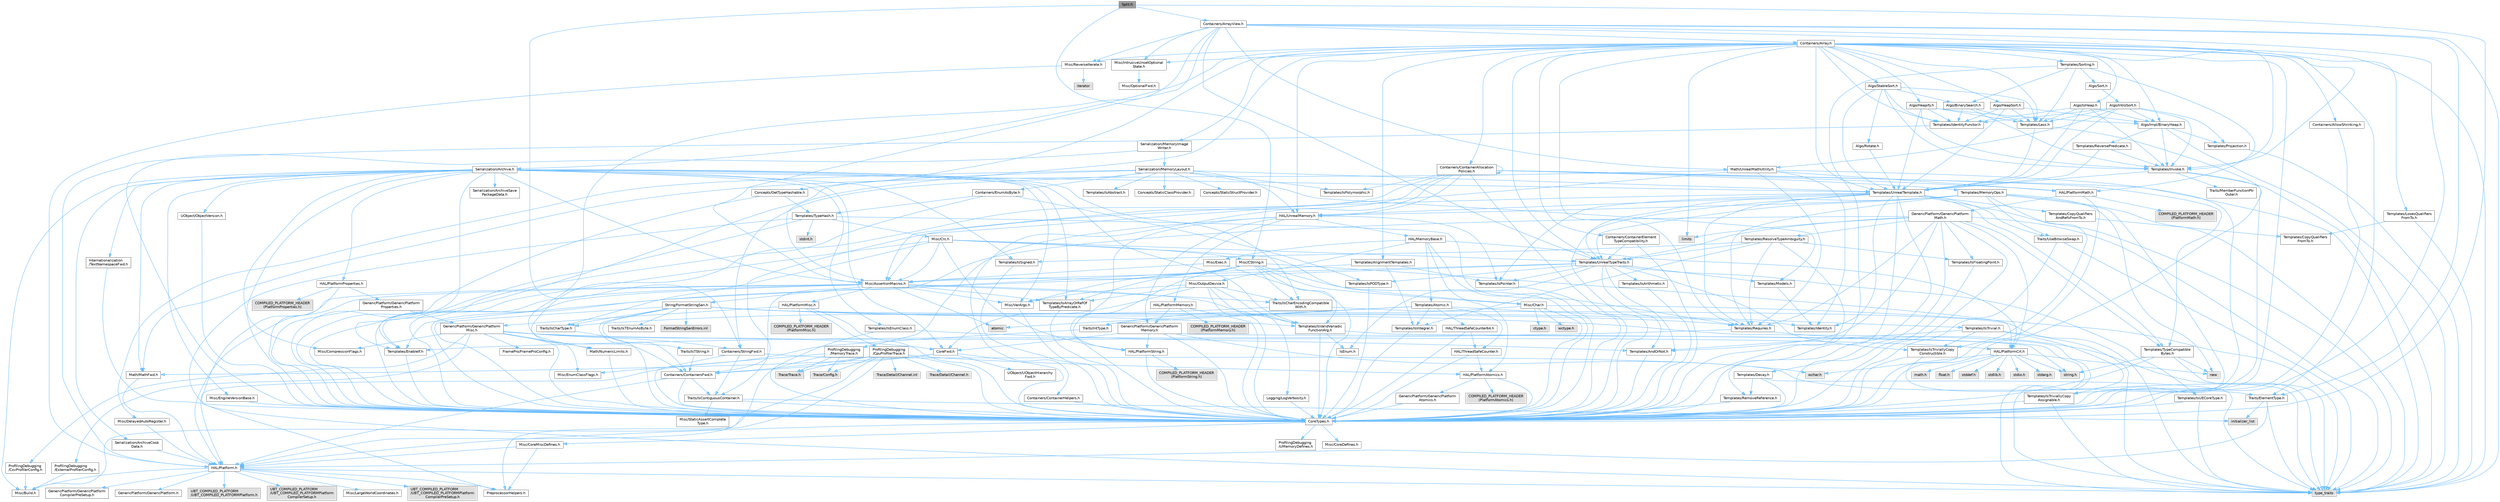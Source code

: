 digraph "Split.h"
{
 // INTERACTIVE_SVG=YES
 // LATEX_PDF_SIZE
  bgcolor="transparent";
  edge [fontname=Helvetica,fontsize=10,labelfontname=Helvetica,labelfontsize=10];
  node [fontname=Helvetica,fontsize=10,shape=box,height=0.2,width=0.4];
  Node1 [id="Node000001",label="Split.h",height=0.2,width=0.4,color="gray40", fillcolor="grey60", style="filled", fontcolor="black",tooltip=" "];
  Node1 -> Node2 [id="edge1_Node000001_Node000002",color="steelblue1",style="solid",tooltip=" "];
  Node2 [id="Node000002",label="Containers/ArrayView.h",height=0.2,width=0.4,color="grey40", fillcolor="white", style="filled",URL="$d7/df4/ArrayView_8h.html",tooltip=" "];
  Node2 -> Node3 [id="edge2_Node000002_Node000003",color="steelblue1",style="solid",tooltip=" "];
  Node3 [id="Node000003",label="CoreTypes.h",height=0.2,width=0.4,color="grey40", fillcolor="white", style="filled",URL="$dc/dec/CoreTypes_8h.html",tooltip=" "];
  Node3 -> Node4 [id="edge3_Node000003_Node000004",color="steelblue1",style="solid",tooltip=" "];
  Node4 [id="Node000004",label="HAL/Platform.h",height=0.2,width=0.4,color="grey40", fillcolor="white", style="filled",URL="$d9/dd0/Platform_8h.html",tooltip=" "];
  Node4 -> Node5 [id="edge4_Node000004_Node000005",color="steelblue1",style="solid",tooltip=" "];
  Node5 [id="Node000005",label="Misc/Build.h",height=0.2,width=0.4,color="grey40", fillcolor="white", style="filled",URL="$d3/dbb/Build_8h.html",tooltip=" "];
  Node4 -> Node6 [id="edge5_Node000004_Node000006",color="steelblue1",style="solid",tooltip=" "];
  Node6 [id="Node000006",label="Misc/LargeWorldCoordinates.h",height=0.2,width=0.4,color="grey40", fillcolor="white", style="filled",URL="$d2/dcb/LargeWorldCoordinates_8h.html",tooltip=" "];
  Node4 -> Node7 [id="edge6_Node000004_Node000007",color="steelblue1",style="solid",tooltip=" "];
  Node7 [id="Node000007",label="type_traits",height=0.2,width=0.4,color="grey60", fillcolor="#E0E0E0", style="filled",tooltip=" "];
  Node4 -> Node8 [id="edge7_Node000004_Node000008",color="steelblue1",style="solid",tooltip=" "];
  Node8 [id="Node000008",label="PreprocessorHelpers.h",height=0.2,width=0.4,color="grey40", fillcolor="white", style="filled",URL="$db/ddb/PreprocessorHelpers_8h.html",tooltip=" "];
  Node4 -> Node9 [id="edge8_Node000004_Node000009",color="steelblue1",style="solid",tooltip=" "];
  Node9 [id="Node000009",label="UBT_COMPILED_PLATFORM\l/UBT_COMPILED_PLATFORMPlatform\lCompilerPreSetup.h",height=0.2,width=0.4,color="grey60", fillcolor="#E0E0E0", style="filled",tooltip=" "];
  Node4 -> Node10 [id="edge9_Node000004_Node000010",color="steelblue1",style="solid",tooltip=" "];
  Node10 [id="Node000010",label="GenericPlatform/GenericPlatform\lCompilerPreSetup.h",height=0.2,width=0.4,color="grey40", fillcolor="white", style="filled",URL="$d9/dc8/GenericPlatformCompilerPreSetup_8h.html",tooltip=" "];
  Node4 -> Node11 [id="edge10_Node000004_Node000011",color="steelblue1",style="solid",tooltip=" "];
  Node11 [id="Node000011",label="GenericPlatform/GenericPlatform.h",height=0.2,width=0.4,color="grey40", fillcolor="white", style="filled",URL="$d6/d84/GenericPlatform_8h.html",tooltip=" "];
  Node4 -> Node12 [id="edge11_Node000004_Node000012",color="steelblue1",style="solid",tooltip=" "];
  Node12 [id="Node000012",label="UBT_COMPILED_PLATFORM\l/UBT_COMPILED_PLATFORMPlatform.h",height=0.2,width=0.4,color="grey60", fillcolor="#E0E0E0", style="filled",tooltip=" "];
  Node4 -> Node13 [id="edge12_Node000004_Node000013",color="steelblue1",style="solid",tooltip=" "];
  Node13 [id="Node000013",label="UBT_COMPILED_PLATFORM\l/UBT_COMPILED_PLATFORMPlatform\lCompilerSetup.h",height=0.2,width=0.4,color="grey60", fillcolor="#E0E0E0", style="filled",tooltip=" "];
  Node3 -> Node14 [id="edge13_Node000003_Node000014",color="steelblue1",style="solid",tooltip=" "];
  Node14 [id="Node000014",label="ProfilingDebugging\l/UMemoryDefines.h",height=0.2,width=0.4,color="grey40", fillcolor="white", style="filled",URL="$d2/da2/UMemoryDefines_8h.html",tooltip=" "];
  Node3 -> Node15 [id="edge14_Node000003_Node000015",color="steelblue1",style="solid",tooltip=" "];
  Node15 [id="Node000015",label="Misc/CoreMiscDefines.h",height=0.2,width=0.4,color="grey40", fillcolor="white", style="filled",URL="$da/d38/CoreMiscDefines_8h.html",tooltip=" "];
  Node15 -> Node4 [id="edge15_Node000015_Node000004",color="steelblue1",style="solid",tooltip=" "];
  Node15 -> Node8 [id="edge16_Node000015_Node000008",color="steelblue1",style="solid",tooltip=" "];
  Node3 -> Node16 [id="edge17_Node000003_Node000016",color="steelblue1",style="solid",tooltip=" "];
  Node16 [id="Node000016",label="Misc/CoreDefines.h",height=0.2,width=0.4,color="grey40", fillcolor="white", style="filled",URL="$d3/dd2/CoreDefines_8h.html",tooltip=" "];
  Node2 -> Node17 [id="edge18_Node000002_Node000017",color="steelblue1",style="solid",tooltip=" "];
  Node17 [id="Node000017",label="Containers/ContainersFwd.h",height=0.2,width=0.4,color="grey40", fillcolor="white", style="filled",URL="$d4/d0a/ContainersFwd_8h.html",tooltip=" "];
  Node17 -> Node4 [id="edge19_Node000017_Node000004",color="steelblue1",style="solid",tooltip=" "];
  Node17 -> Node3 [id="edge20_Node000017_Node000003",color="steelblue1",style="solid",tooltip=" "];
  Node17 -> Node18 [id="edge21_Node000017_Node000018",color="steelblue1",style="solid",tooltip=" "];
  Node18 [id="Node000018",label="Traits/IsContiguousContainer.h",height=0.2,width=0.4,color="grey40", fillcolor="white", style="filled",URL="$d5/d3c/IsContiguousContainer_8h.html",tooltip=" "];
  Node18 -> Node3 [id="edge22_Node000018_Node000003",color="steelblue1",style="solid",tooltip=" "];
  Node18 -> Node19 [id="edge23_Node000018_Node000019",color="steelblue1",style="solid",tooltip=" "];
  Node19 [id="Node000019",label="Misc/StaticAssertComplete\lType.h",height=0.2,width=0.4,color="grey40", fillcolor="white", style="filled",URL="$d5/d4e/StaticAssertCompleteType_8h.html",tooltip=" "];
  Node18 -> Node20 [id="edge24_Node000018_Node000020",color="steelblue1",style="solid",tooltip=" "];
  Node20 [id="Node000020",label="initializer_list",height=0.2,width=0.4,color="grey60", fillcolor="#E0E0E0", style="filled",tooltip=" "];
  Node2 -> Node21 [id="edge25_Node000002_Node000021",color="steelblue1",style="solid",tooltip=" "];
  Node21 [id="Node000021",label="Misc/AssertionMacros.h",height=0.2,width=0.4,color="grey40", fillcolor="white", style="filled",URL="$d0/dfa/AssertionMacros_8h.html",tooltip=" "];
  Node21 -> Node3 [id="edge26_Node000021_Node000003",color="steelblue1",style="solid",tooltip=" "];
  Node21 -> Node4 [id="edge27_Node000021_Node000004",color="steelblue1",style="solid",tooltip=" "];
  Node21 -> Node22 [id="edge28_Node000021_Node000022",color="steelblue1",style="solid",tooltip=" "];
  Node22 [id="Node000022",label="HAL/PlatformMisc.h",height=0.2,width=0.4,color="grey40", fillcolor="white", style="filled",URL="$d0/df5/PlatformMisc_8h.html",tooltip=" "];
  Node22 -> Node3 [id="edge29_Node000022_Node000003",color="steelblue1",style="solid",tooltip=" "];
  Node22 -> Node23 [id="edge30_Node000022_Node000023",color="steelblue1",style="solid",tooltip=" "];
  Node23 [id="Node000023",label="GenericPlatform/GenericPlatform\lMisc.h",height=0.2,width=0.4,color="grey40", fillcolor="white", style="filled",URL="$db/d9a/GenericPlatformMisc_8h.html",tooltip=" "];
  Node23 -> Node24 [id="edge31_Node000023_Node000024",color="steelblue1",style="solid",tooltip=" "];
  Node24 [id="Node000024",label="Containers/StringFwd.h",height=0.2,width=0.4,color="grey40", fillcolor="white", style="filled",URL="$df/d37/StringFwd_8h.html",tooltip=" "];
  Node24 -> Node3 [id="edge32_Node000024_Node000003",color="steelblue1",style="solid",tooltip=" "];
  Node24 -> Node25 [id="edge33_Node000024_Node000025",color="steelblue1",style="solid",tooltip=" "];
  Node25 [id="Node000025",label="Traits/ElementType.h",height=0.2,width=0.4,color="grey40", fillcolor="white", style="filled",URL="$d5/d4f/ElementType_8h.html",tooltip=" "];
  Node25 -> Node4 [id="edge34_Node000025_Node000004",color="steelblue1",style="solid",tooltip=" "];
  Node25 -> Node20 [id="edge35_Node000025_Node000020",color="steelblue1",style="solid",tooltip=" "];
  Node25 -> Node7 [id="edge36_Node000025_Node000007",color="steelblue1",style="solid",tooltip=" "];
  Node24 -> Node18 [id="edge37_Node000024_Node000018",color="steelblue1",style="solid",tooltip=" "];
  Node23 -> Node26 [id="edge38_Node000023_Node000026",color="steelblue1",style="solid",tooltip=" "];
  Node26 [id="Node000026",label="CoreFwd.h",height=0.2,width=0.4,color="grey40", fillcolor="white", style="filled",URL="$d1/d1e/CoreFwd_8h.html",tooltip=" "];
  Node26 -> Node3 [id="edge39_Node000026_Node000003",color="steelblue1",style="solid",tooltip=" "];
  Node26 -> Node17 [id="edge40_Node000026_Node000017",color="steelblue1",style="solid",tooltip=" "];
  Node26 -> Node27 [id="edge41_Node000026_Node000027",color="steelblue1",style="solid",tooltip=" "];
  Node27 [id="Node000027",label="Math/MathFwd.h",height=0.2,width=0.4,color="grey40", fillcolor="white", style="filled",URL="$d2/d10/MathFwd_8h.html",tooltip=" "];
  Node27 -> Node4 [id="edge42_Node000027_Node000004",color="steelblue1",style="solid",tooltip=" "];
  Node26 -> Node28 [id="edge43_Node000026_Node000028",color="steelblue1",style="solid",tooltip=" "];
  Node28 [id="Node000028",label="UObject/UObjectHierarchy\lFwd.h",height=0.2,width=0.4,color="grey40", fillcolor="white", style="filled",URL="$d3/d13/UObjectHierarchyFwd_8h.html",tooltip=" "];
  Node23 -> Node3 [id="edge44_Node000023_Node000003",color="steelblue1",style="solid",tooltip=" "];
  Node23 -> Node29 [id="edge45_Node000023_Node000029",color="steelblue1",style="solid",tooltip=" "];
  Node29 [id="Node000029",label="FramePro/FrameProConfig.h",height=0.2,width=0.4,color="grey40", fillcolor="white", style="filled",URL="$d7/d90/FrameProConfig_8h.html",tooltip=" "];
  Node23 -> Node30 [id="edge46_Node000023_Node000030",color="steelblue1",style="solid",tooltip=" "];
  Node30 [id="Node000030",label="HAL/PlatformCrt.h",height=0.2,width=0.4,color="grey40", fillcolor="white", style="filled",URL="$d8/d75/PlatformCrt_8h.html",tooltip=" "];
  Node30 -> Node31 [id="edge47_Node000030_Node000031",color="steelblue1",style="solid",tooltip=" "];
  Node31 [id="Node000031",label="new",height=0.2,width=0.4,color="grey60", fillcolor="#E0E0E0", style="filled",tooltip=" "];
  Node30 -> Node32 [id="edge48_Node000030_Node000032",color="steelblue1",style="solid",tooltip=" "];
  Node32 [id="Node000032",label="wchar.h",height=0.2,width=0.4,color="grey60", fillcolor="#E0E0E0", style="filled",tooltip=" "];
  Node30 -> Node33 [id="edge49_Node000030_Node000033",color="steelblue1",style="solid",tooltip=" "];
  Node33 [id="Node000033",label="stddef.h",height=0.2,width=0.4,color="grey60", fillcolor="#E0E0E0", style="filled",tooltip=" "];
  Node30 -> Node34 [id="edge50_Node000030_Node000034",color="steelblue1",style="solid",tooltip=" "];
  Node34 [id="Node000034",label="stdlib.h",height=0.2,width=0.4,color="grey60", fillcolor="#E0E0E0", style="filled",tooltip=" "];
  Node30 -> Node35 [id="edge51_Node000030_Node000035",color="steelblue1",style="solid",tooltip=" "];
  Node35 [id="Node000035",label="stdio.h",height=0.2,width=0.4,color="grey60", fillcolor="#E0E0E0", style="filled",tooltip=" "];
  Node30 -> Node36 [id="edge52_Node000030_Node000036",color="steelblue1",style="solid",tooltip=" "];
  Node36 [id="Node000036",label="stdarg.h",height=0.2,width=0.4,color="grey60", fillcolor="#E0E0E0", style="filled",tooltip=" "];
  Node30 -> Node37 [id="edge53_Node000030_Node000037",color="steelblue1",style="solid",tooltip=" "];
  Node37 [id="Node000037",label="math.h",height=0.2,width=0.4,color="grey60", fillcolor="#E0E0E0", style="filled",tooltip=" "];
  Node30 -> Node38 [id="edge54_Node000030_Node000038",color="steelblue1",style="solid",tooltip=" "];
  Node38 [id="Node000038",label="float.h",height=0.2,width=0.4,color="grey60", fillcolor="#E0E0E0", style="filled",tooltip=" "];
  Node30 -> Node39 [id="edge55_Node000030_Node000039",color="steelblue1",style="solid",tooltip=" "];
  Node39 [id="Node000039",label="string.h",height=0.2,width=0.4,color="grey60", fillcolor="#E0E0E0", style="filled",tooltip=" "];
  Node23 -> Node40 [id="edge56_Node000023_Node000040",color="steelblue1",style="solid",tooltip=" "];
  Node40 [id="Node000040",label="Math/NumericLimits.h",height=0.2,width=0.4,color="grey40", fillcolor="white", style="filled",URL="$df/d1b/NumericLimits_8h.html",tooltip=" "];
  Node40 -> Node3 [id="edge57_Node000040_Node000003",color="steelblue1",style="solid",tooltip=" "];
  Node23 -> Node41 [id="edge58_Node000023_Node000041",color="steelblue1",style="solid",tooltip=" "];
  Node41 [id="Node000041",label="Misc/CompressionFlags.h",height=0.2,width=0.4,color="grey40", fillcolor="white", style="filled",URL="$d9/d76/CompressionFlags_8h.html",tooltip=" "];
  Node23 -> Node42 [id="edge59_Node000023_Node000042",color="steelblue1",style="solid",tooltip=" "];
  Node42 [id="Node000042",label="Misc/EnumClassFlags.h",height=0.2,width=0.4,color="grey40", fillcolor="white", style="filled",URL="$d8/de7/EnumClassFlags_8h.html",tooltip=" "];
  Node23 -> Node43 [id="edge60_Node000023_Node000043",color="steelblue1",style="solid",tooltip=" "];
  Node43 [id="Node000043",label="ProfilingDebugging\l/CsvProfilerConfig.h",height=0.2,width=0.4,color="grey40", fillcolor="white", style="filled",URL="$d3/d88/CsvProfilerConfig_8h.html",tooltip=" "];
  Node43 -> Node5 [id="edge61_Node000043_Node000005",color="steelblue1",style="solid",tooltip=" "];
  Node23 -> Node44 [id="edge62_Node000023_Node000044",color="steelblue1",style="solid",tooltip=" "];
  Node44 [id="Node000044",label="ProfilingDebugging\l/ExternalProfilerConfig.h",height=0.2,width=0.4,color="grey40", fillcolor="white", style="filled",URL="$d3/dbb/ExternalProfilerConfig_8h.html",tooltip=" "];
  Node44 -> Node5 [id="edge63_Node000044_Node000005",color="steelblue1",style="solid",tooltip=" "];
  Node22 -> Node45 [id="edge64_Node000022_Node000045",color="steelblue1",style="solid",tooltip=" "];
  Node45 [id="Node000045",label="COMPILED_PLATFORM_HEADER\l(PlatformMisc.h)",height=0.2,width=0.4,color="grey60", fillcolor="#E0E0E0", style="filled",tooltip=" "];
  Node22 -> Node46 [id="edge65_Node000022_Node000046",color="steelblue1",style="solid",tooltip=" "];
  Node46 [id="Node000046",label="ProfilingDebugging\l/CpuProfilerTrace.h",height=0.2,width=0.4,color="grey40", fillcolor="white", style="filled",URL="$da/dcb/CpuProfilerTrace_8h.html",tooltip=" "];
  Node46 -> Node3 [id="edge66_Node000046_Node000003",color="steelblue1",style="solid",tooltip=" "];
  Node46 -> Node17 [id="edge67_Node000046_Node000017",color="steelblue1",style="solid",tooltip=" "];
  Node46 -> Node47 [id="edge68_Node000046_Node000047",color="steelblue1",style="solid",tooltip=" "];
  Node47 [id="Node000047",label="HAL/PlatformAtomics.h",height=0.2,width=0.4,color="grey40", fillcolor="white", style="filled",URL="$d3/d36/PlatformAtomics_8h.html",tooltip=" "];
  Node47 -> Node3 [id="edge69_Node000047_Node000003",color="steelblue1",style="solid",tooltip=" "];
  Node47 -> Node48 [id="edge70_Node000047_Node000048",color="steelblue1",style="solid",tooltip=" "];
  Node48 [id="Node000048",label="GenericPlatform/GenericPlatform\lAtomics.h",height=0.2,width=0.4,color="grey40", fillcolor="white", style="filled",URL="$da/d72/GenericPlatformAtomics_8h.html",tooltip=" "];
  Node48 -> Node3 [id="edge71_Node000048_Node000003",color="steelblue1",style="solid",tooltip=" "];
  Node47 -> Node49 [id="edge72_Node000047_Node000049",color="steelblue1",style="solid",tooltip=" "];
  Node49 [id="Node000049",label="COMPILED_PLATFORM_HEADER\l(PlatformAtomics.h)",height=0.2,width=0.4,color="grey60", fillcolor="#E0E0E0", style="filled",tooltip=" "];
  Node46 -> Node8 [id="edge73_Node000046_Node000008",color="steelblue1",style="solid",tooltip=" "];
  Node46 -> Node5 [id="edge74_Node000046_Node000005",color="steelblue1",style="solid",tooltip=" "];
  Node46 -> Node50 [id="edge75_Node000046_Node000050",color="steelblue1",style="solid",tooltip=" "];
  Node50 [id="Node000050",label="Trace/Config.h",height=0.2,width=0.4,color="grey60", fillcolor="#E0E0E0", style="filled",tooltip=" "];
  Node46 -> Node51 [id="edge76_Node000046_Node000051",color="steelblue1",style="solid",tooltip=" "];
  Node51 [id="Node000051",label="Trace/Detail/Channel.h",height=0.2,width=0.4,color="grey60", fillcolor="#E0E0E0", style="filled",tooltip=" "];
  Node46 -> Node52 [id="edge77_Node000046_Node000052",color="steelblue1",style="solid",tooltip=" "];
  Node52 [id="Node000052",label="Trace/Detail/Channel.inl",height=0.2,width=0.4,color="grey60", fillcolor="#E0E0E0", style="filled",tooltip=" "];
  Node46 -> Node53 [id="edge78_Node000046_Node000053",color="steelblue1",style="solid",tooltip=" "];
  Node53 [id="Node000053",label="Trace/Trace.h",height=0.2,width=0.4,color="grey60", fillcolor="#E0E0E0", style="filled",tooltip=" "];
  Node21 -> Node8 [id="edge79_Node000021_Node000008",color="steelblue1",style="solid",tooltip=" "];
  Node21 -> Node54 [id="edge80_Node000021_Node000054",color="steelblue1",style="solid",tooltip=" "];
  Node54 [id="Node000054",label="Templates/EnableIf.h",height=0.2,width=0.4,color="grey40", fillcolor="white", style="filled",URL="$d7/d60/EnableIf_8h.html",tooltip=" "];
  Node54 -> Node3 [id="edge81_Node000054_Node000003",color="steelblue1",style="solid",tooltip=" "];
  Node21 -> Node55 [id="edge82_Node000021_Node000055",color="steelblue1",style="solid",tooltip=" "];
  Node55 [id="Node000055",label="Templates/IsArrayOrRefOf\lTypeByPredicate.h",height=0.2,width=0.4,color="grey40", fillcolor="white", style="filled",URL="$d6/da1/IsArrayOrRefOfTypeByPredicate_8h.html",tooltip=" "];
  Node55 -> Node3 [id="edge83_Node000055_Node000003",color="steelblue1",style="solid",tooltip=" "];
  Node21 -> Node56 [id="edge84_Node000021_Node000056",color="steelblue1",style="solid",tooltip=" "];
  Node56 [id="Node000056",label="Templates/IsValidVariadic\lFunctionArg.h",height=0.2,width=0.4,color="grey40", fillcolor="white", style="filled",URL="$d0/dc8/IsValidVariadicFunctionArg_8h.html",tooltip=" "];
  Node56 -> Node3 [id="edge85_Node000056_Node000003",color="steelblue1",style="solid",tooltip=" "];
  Node56 -> Node57 [id="edge86_Node000056_Node000057",color="steelblue1",style="solid",tooltip=" "];
  Node57 [id="Node000057",label="IsEnum.h",height=0.2,width=0.4,color="grey40", fillcolor="white", style="filled",URL="$d4/de5/IsEnum_8h.html",tooltip=" "];
  Node56 -> Node7 [id="edge87_Node000056_Node000007",color="steelblue1",style="solid",tooltip=" "];
  Node21 -> Node58 [id="edge88_Node000021_Node000058",color="steelblue1",style="solid",tooltip=" "];
  Node58 [id="Node000058",label="Traits/IsCharEncodingCompatible\lWith.h",height=0.2,width=0.4,color="grey40", fillcolor="white", style="filled",URL="$df/dd1/IsCharEncodingCompatibleWith_8h.html",tooltip=" "];
  Node58 -> Node7 [id="edge89_Node000058_Node000007",color="steelblue1",style="solid",tooltip=" "];
  Node58 -> Node59 [id="edge90_Node000058_Node000059",color="steelblue1",style="solid",tooltip=" "];
  Node59 [id="Node000059",label="Traits/IsCharType.h",height=0.2,width=0.4,color="grey40", fillcolor="white", style="filled",URL="$db/d51/IsCharType_8h.html",tooltip=" "];
  Node59 -> Node3 [id="edge91_Node000059_Node000003",color="steelblue1",style="solid",tooltip=" "];
  Node21 -> Node60 [id="edge92_Node000021_Node000060",color="steelblue1",style="solid",tooltip=" "];
  Node60 [id="Node000060",label="Misc/VarArgs.h",height=0.2,width=0.4,color="grey40", fillcolor="white", style="filled",URL="$d5/d6f/VarArgs_8h.html",tooltip=" "];
  Node60 -> Node3 [id="edge93_Node000060_Node000003",color="steelblue1",style="solid",tooltip=" "];
  Node21 -> Node61 [id="edge94_Node000021_Node000061",color="steelblue1",style="solid",tooltip=" "];
  Node61 [id="Node000061",label="String/FormatStringSan.h",height=0.2,width=0.4,color="grey40", fillcolor="white", style="filled",URL="$d3/d8b/FormatStringSan_8h.html",tooltip=" "];
  Node61 -> Node7 [id="edge95_Node000061_Node000007",color="steelblue1",style="solid",tooltip=" "];
  Node61 -> Node3 [id="edge96_Node000061_Node000003",color="steelblue1",style="solid",tooltip=" "];
  Node61 -> Node62 [id="edge97_Node000061_Node000062",color="steelblue1",style="solid",tooltip=" "];
  Node62 [id="Node000062",label="Templates/Requires.h",height=0.2,width=0.4,color="grey40", fillcolor="white", style="filled",URL="$dc/d96/Requires_8h.html",tooltip=" "];
  Node62 -> Node54 [id="edge98_Node000062_Node000054",color="steelblue1",style="solid",tooltip=" "];
  Node62 -> Node7 [id="edge99_Node000062_Node000007",color="steelblue1",style="solid",tooltip=" "];
  Node61 -> Node63 [id="edge100_Node000061_Node000063",color="steelblue1",style="solid",tooltip=" "];
  Node63 [id="Node000063",label="Templates/Identity.h",height=0.2,width=0.4,color="grey40", fillcolor="white", style="filled",URL="$d0/dd5/Identity_8h.html",tooltip=" "];
  Node61 -> Node56 [id="edge101_Node000061_Node000056",color="steelblue1",style="solid",tooltip=" "];
  Node61 -> Node59 [id="edge102_Node000061_Node000059",color="steelblue1",style="solid",tooltip=" "];
  Node61 -> Node64 [id="edge103_Node000061_Node000064",color="steelblue1",style="solid",tooltip=" "];
  Node64 [id="Node000064",label="Traits/IsTEnumAsByte.h",height=0.2,width=0.4,color="grey40", fillcolor="white", style="filled",URL="$d1/de6/IsTEnumAsByte_8h.html",tooltip=" "];
  Node61 -> Node65 [id="edge104_Node000061_Node000065",color="steelblue1",style="solid",tooltip=" "];
  Node65 [id="Node000065",label="Traits/IsTString.h",height=0.2,width=0.4,color="grey40", fillcolor="white", style="filled",URL="$d0/df8/IsTString_8h.html",tooltip=" "];
  Node65 -> Node17 [id="edge105_Node000065_Node000017",color="steelblue1",style="solid",tooltip=" "];
  Node61 -> Node17 [id="edge106_Node000061_Node000017",color="steelblue1",style="solid",tooltip=" "];
  Node61 -> Node66 [id="edge107_Node000061_Node000066",color="steelblue1",style="solid",tooltip=" "];
  Node66 [id="Node000066",label="FormatStringSanErrors.inl",height=0.2,width=0.4,color="grey60", fillcolor="#E0E0E0", style="filled",tooltip=" "];
  Node21 -> Node67 [id="edge108_Node000021_Node000067",color="steelblue1",style="solid",tooltip=" "];
  Node67 [id="Node000067",label="atomic",height=0.2,width=0.4,color="grey60", fillcolor="#E0E0E0", style="filled",tooltip=" "];
  Node2 -> Node68 [id="edge109_Node000002_Node000068",color="steelblue1",style="solid",tooltip=" "];
  Node68 [id="Node000068",label="Misc/ReverseIterate.h",height=0.2,width=0.4,color="grey40", fillcolor="white", style="filled",URL="$db/de3/ReverseIterate_8h.html",tooltip=" "];
  Node68 -> Node4 [id="edge110_Node000068_Node000004",color="steelblue1",style="solid",tooltip=" "];
  Node68 -> Node69 [id="edge111_Node000068_Node000069",color="steelblue1",style="solid",tooltip=" "];
  Node69 [id="Node000069",label="iterator",height=0.2,width=0.4,color="grey60", fillcolor="#E0E0E0", style="filled",tooltip=" "];
  Node2 -> Node70 [id="edge112_Node000002_Node000070",color="steelblue1",style="solid",tooltip=" "];
  Node70 [id="Node000070",label="Misc/IntrusiveUnsetOptional\lState.h",height=0.2,width=0.4,color="grey40", fillcolor="white", style="filled",URL="$d2/d0a/IntrusiveUnsetOptionalState_8h.html",tooltip=" "];
  Node70 -> Node71 [id="edge113_Node000070_Node000071",color="steelblue1",style="solid",tooltip=" "];
  Node71 [id="Node000071",label="Misc/OptionalFwd.h",height=0.2,width=0.4,color="grey40", fillcolor="white", style="filled",URL="$dc/d50/OptionalFwd_8h.html",tooltip=" "];
  Node2 -> Node72 [id="edge114_Node000002_Node000072",color="steelblue1",style="solid",tooltip=" "];
  Node72 [id="Node000072",label="Templates/Invoke.h",height=0.2,width=0.4,color="grey40", fillcolor="white", style="filled",URL="$d7/deb/Invoke_8h.html",tooltip=" "];
  Node72 -> Node3 [id="edge115_Node000072_Node000003",color="steelblue1",style="solid",tooltip=" "];
  Node72 -> Node73 [id="edge116_Node000072_Node000073",color="steelblue1",style="solid",tooltip=" "];
  Node73 [id="Node000073",label="Traits/MemberFunctionPtr\lOuter.h",height=0.2,width=0.4,color="grey40", fillcolor="white", style="filled",URL="$db/da7/MemberFunctionPtrOuter_8h.html",tooltip=" "];
  Node72 -> Node74 [id="edge117_Node000072_Node000074",color="steelblue1",style="solid",tooltip=" "];
  Node74 [id="Node000074",label="Templates/UnrealTemplate.h",height=0.2,width=0.4,color="grey40", fillcolor="white", style="filled",URL="$d4/d24/UnrealTemplate_8h.html",tooltip=" "];
  Node74 -> Node3 [id="edge118_Node000074_Node000003",color="steelblue1",style="solid",tooltip=" "];
  Node74 -> Node75 [id="edge119_Node000074_Node000075",color="steelblue1",style="solid",tooltip=" "];
  Node75 [id="Node000075",label="Templates/IsPointer.h",height=0.2,width=0.4,color="grey40", fillcolor="white", style="filled",URL="$d7/d05/IsPointer_8h.html",tooltip=" "];
  Node75 -> Node3 [id="edge120_Node000075_Node000003",color="steelblue1",style="solid",tooltip=" "];
  Node74 -> Node76 [id="edge121_Node000074_Node000076",color="steelblue1",style="solid",tooltip=" "];
  Node76 [id="Node000076",label="HAL/UnrealMemory.h",height=0.2,width=0.4,color="grey40", fillcolor="white", style="filled",URL="$d9/d96/UnrealMemory_8h.html",tooltip=" "];
  Node76 -> Node3 [id="edge122_Node000076_Node000003",color="steelblue1",style="solid",tooltip=" "];
  Node76 -> Node77 [id="edge123_Node000076_Node000077",color="steelblue1",style="solid",tooltip=" "];
  Node77 [id="Node000077",label="GenericPlatform/GenericPlatform\lMemory.h",height=0.2,width=0.4,color="grey40", fillcolor="white", style="filled",URL="$dd/d22/GenericPlatformMemory_8h.html",tooltip=" "];
  Node77 -> Node26 [id="edge124_Node000077_Node000026",color="steelblue1",style="solid",tooltip=" "];
  Node77 -> Node3 [id="edge125_Node000077_Node000003",color="steelblue1",style="solid",tooltip=" "];
  Node77 -> Node78 [id="edge126_Node000077_Node000078",color="steelblue1",style="solid",tooltip=" "];
  Node78 [id="Node000078",label="HAL/PlatformString.h",height=0.2,width=0.4,color="grey40", fillcolor="white", style="filled",URL="$db/db5/PlatformString_8h.html",tooltip=" "];
  Node78 -> Node3 [id="edge127_Node000078_Node000003",color="steelblue1",style="solid",tooltip=" "];
  Node78 -> Node79 [id="edge128_Node000078_Node000079",color="steelblue1",style="solid",tooltip=" "];
  Node79 [id="Node000079",label="COMPILED_PLATFORM_HEADER\l(PlatformString.h)",height=0.2,width=0.4,color="grey60", fillcolor="#E0E0E0", style="filled",tooltip=" "];
  Node77 -> Node39 [id="edge129_Node000077_Node000039",color="steelblue1",style="solid",tooltip=" "];
  Node77 -> Node32 [id="edge130_Node000077_Node000032",color="steelblue1",style="solid",tooltip=" "];
  Node76 -> Node80 [id="edge131_Node000076_Node000080",color="steelblue1",style="solid",tooltip=" "];
  Node80 [id="Node000080",label="HAL/MemoryBase.h",height=0.2,width=0.4,color="grey40", fillcolor="white", style="filled",URL="$d6/d9f/MemoryBase_8h.html",tooltip=" "];
  Node80 -> Node3 [id="edge132_Node000080_Node000003",color="steelblue1",style="solid",tooltip=" "];
  Node80 -> Node47 [id="edge133_Node000080_Node000047",color="steelblue1",style="solid",tooltip=" "];
  Node80 -> Node30 [id="edge134_Node000080_Node000030",color="steelblue1",style="solid",tooltip=" "];
  Node80 -> Node81 [id="edge135_Node000080_Node000081",color="steelblue1",style="solid",tooltip=" "];
  Node81 [id="Node000081",label="Misc/Exec.h",height=0.2,width=0.4,color="grey40", fillcolor="white", style="filled",URL="$de/ddb/Exec_8h.html",tooltip=" "];
  Node81 -> Node3 [id="edge136_Node000081_Node000003",color="steelblue1",style="solid",tooltip=" "];
  Node81 -> Node21 [id="edge137_Node000081_Node000021",color="steelblue1",style="solid",tooltip=" "];
  Node80 -> Node82 [id="edge138_Node000080_Node000082",color="steelblue1",style="solid",tooltip=" "];
  Node82 [id="Node000082",label="Misc/OutputDevice.h",height=0.2,width=0.4,color="grey40", fillcolor="white", style="filled",URL="$d7/d32/OutputDevice_8h.html",tooltip=" "];
  Node82 -> Node26 [id="edge139_Node000082_Node000026",color="steelblue1",style="solid",tooltip=" "];
  Node82 -> Node3 [id="edge140_Node000082_Node000003",color="steelblue1",style="solid",tooltip=" "];
  Node82 -> Node83 [id="edge141_Node000082_Node000083",color="steelblue1",style="solid",tooltip=" "];
  Node83 [id="Node000083",label="Logging/LogVerbosity.h",height=0.2,width=0.4,color="grey40", fillcolor="white", style="filled",URL="$d2/d8f/LogVerbosity_8h.html",tooltip=" "];
  Node83 -> Node3 [id="edge142_Node000083_Node000003",color="steelblue1",style="solid",tooltip=" "];
  Node82 -> Node60 [id="edge143_Node000082_Node000060",color="steelblue1",style="solid",tooltip=" "];
  Node82 -> Node55 [id="edge144_Node000082_Node000055",color="steelblue1",style="solid",tooltip=" "];
  Node82 -> Node56 [id="edge145_Node000082_Node000056",color="steelblue1",style="solid",tooltip=" "];
  Node82 -> Node58 [id="edge146_Node000082_Node000058",color="steelblue1",style="solid",tooltip=" "];
  Node80 -> Node84 [id="edge147_Node000080_Node000084",color="steelblue1",style="solid",tooltip=" "];
  Node84 [id="Node000084",label="Templates/Atomic.h",height=0.2,width=0.4,color="grey40", fillcolor="white", style="filled",URL="$d3/d91/Atomic_8h.html",tooltip=" "];
  Node84 -> Node85 [id="edge148_Node000084_Node000085",color="steelblue1",style="solid",tooltip=" "];
  Node85 [id="Node000085",label="HAL/ThreadSafeCounter.h",height=0.2,width=0.4,color="grey40", fillcolor="white", style="filled",URL="$dc/dc9/ThreadSafeCounter_8h.html",tooltip=" "];
  Node85 -> Node3 [id="edge149_Node000085_Node000003",color="steelblue1",style="solid",tooltip=" "];
  Node85 -> Node47 [id="edge150_Node000085_Node000047",color="steelblue1",style="solid",tooltip=" "];
  Node84 -> Node86 [id="edge151_Node000084_Node000086",color="steelblue1",style="solid",tooltip=" "];
  Node86 [id="Node000086",label="HAL/ThreadSafeCounter64.h",height=0.2,width=0.4,color="grey40", fillcolor="white", style="filled",URL="$d0/d12/ThreadSafeCounter64_8h.html",tooltip=" "];
  Node86 -> Node3 [id="edge152_Node000086_Node000003",color="steelblue1",style="solid",tooltip=" "];
  Node86 -> Node85 [id="edge153_Node000086_Node000085",color="steelblue1",style="solid",tooltip=" "];
  Node84 -> Node87 [id="edge154_Node000084_Node000087",color="steelblue1",style="solid",tooltip=" "];
  Node87 [id="Node000087",label="Templates/IsIntegral.h",height=0.2,width=0.4,color="grey40", fillcolor="white", style="filled",URL="$da/d64/IsIntegral_8h.html",tooltip=" "];
  Node87 -> Node3 [id="edge155_Node000087_Node000003",color="steelblue1",style="solid",tooltip=" "];
  Node84 -> Node88 [id="edge156_Node000084_Node000088",color="steelblue1",style="solid",tooltip=" "];
  Node88 [id="Node000088",label="Templates/IsTrivial.h",height=0.2,width=0.4,color="grey40", fillcolor="white", style="filled",URL="$da/d4c/IsTrivial_8h.html",tooltip=" "];
  Node88 -> Node89 [id="edge157_Node000088_Node000089",color="steelblue1",style="solid",tooltip=" "];
  Node89 [id="Node000089",label="Templates/AndOrNot.h",height=0.2,width=0.4,color="grey40", fillcolor="white", style="filled",URL="$db/d0a/AndOrNot_8h.html",tooltip=" "];
  Node89 -> Node3 [id="edge158_Node000089_Node000003",color="steelblue1",style="solid",tooltip=" "];
  Node88 -> Node90 [id="edge159_Node000088_Node000090",color="steelblue1",style="solid",tooltip=" "];
  Node90 [id="Node000090",label="Templates/IsTriviallyCopy\lConstructible.h",height=0.2,width=0.4,color="grey40", fillcolor="white", style="filled",URL="$d3/d78/IsTriviallyCopyConstructible_8h.html",tooltip=" "];
  Node90 -> Node3 [id="edge160_Node000090_Node000003",color="steelblue1",style="solid",tooltip=" "];
  Node90 -> Node7 [id="edge161_Node000090_Node000007",color="steelblue1",style="solid",tooltip=" "];
  Node88 -> Node91 [id="edge162_Node000088_Node000091",color="steelblue1",style="solid",tooltip=" "];
  Node91 [id="Node000091",label="Templates/IsTriviallyCopy\lAssignable.h",height=0.2,width=0.4,color="grey40", fillcolor="white", style="filled",URL="$d2/df2/IsTriviallyCopyAssignable_8h.html",tooltip=" "];
  Node91 -> Node3 [id="edge163_Node000091_Node000003",color="steelblue1",style="solid",tooltip=" "];
  Node91 -> Node7 [id="edge164_Node000091_Node000007",color="steelblue1",style="solid",tooltip=" "];
  Node88 -> Node7 [id="edge165_Node000088_Node000007",color="steelblue1",style="solid",tooltip=" "];
  Node84 -> Node92 [id="edge166_Node000084_Node000092",color="steelblue1",style="solid",tooltip=" "];
  Node92 [id="Node000092",label="Traits/IntType.h",height=0.2,width=0.4,color="grey40", fillcolor="white", style="filled",URL="$d7/deb/IntType_8h.html",tooltip=" "];
  Node92 -> Node4 [id="edge167_Node000092_Node000004",color="steelblue1",style="solid",tooltip=" "];
  Node84 -> Node67 [id="edge168_Node000084_Node000067",color="steelblue1",style="solid",tooltip=" "];
  Node76 -> Node93 [id="edge169_Node000076_Node000093",color="steelblue1",style="solid",tooltip=" "];
  Node93 [id="Node000093",label="HAL/PlatformMemory.h",height=0.2,width=0.4,color="grey40", fillcolor="white", style="filled",URL="$de/d68/PlatformMemory_8h.html",tooltip=" "];
  Node93 -> Node3 [id="edge170_Node000093_Node000003",color="steelblue1",style="solid",tooltip=" "];
  Node93 -> Node77 [id="edge171_Node000093_Node000077",color="steelblue1",style="solid",tooltip=" "];
  Node93 -> Node94 [id="edge172_Node000093_Node000094",color="steelblue1",style="solid",tooltip=" "];
  Node94 [id="Node000094",label="COMPILED_PLATFORM_HEADER\l(PlatformMemory.h)",height=0.2,width=0.4,color="grey60", fillcolor="#E0E0E0", style="filled",tooltip=" "];
  Node76 -> Node95 [id="edge173_Node000076_Node000095",color="steelblue1",style="solid",tooltip=" "];
  Node95 [id="Node000095",label="ProfilingDebugging\l/MemoryTrace.h",height=0.2,width=0.4,color="grey40", fillcolor="white", style="filled",URL="$da/dd7/MemoryTrace_8h.html",tooltip=" "];
  Node95 -> Node4 [id="edge174_Node000095_Node000004",color="steelblue1",style="solid",tooltip=" "];
  Node95 -> Node42 [id="edge175_Node000095_Node000042",color="steelblue1",style="solid",tooltip=" "];
  Node95 -> Node50 [id="edge176_Node000095_Node000050",color="steelblue1",style="solid",tooltip=" "];
  Node95 -> Node53 [id="edge177_Node000095_Node000053",color="steelblue1",style="solid",tooltip=" "];
  Node76 -> Node75 [id="edge178_Node000076_Node000075",color="steelblue1",style="solid",tooltip=" "];
  Node74 -> Node96 [id="edge179_Node000074_Node000096",color="steelblue1",style="solid",tooltip=" "];
  Node96 [id="Node000096",label="Templates/CopyQualifiers\lAndRefsFromTo.h",height=0.2,width=0.4,color="grey40", fillcolor="white", style="filled",URL="$d3/db3/CopyQualifiersAndRefsFromTo_8h.html",tooltip=" "];
  Node96 -> Node97 [id="edge180_Node000096_Node000097",color="steelblue1",style="solid",tooltip=" "];
  Node97 [id="Node000097",label="Templates/CopyQualifiers\lFromTo.h",height=0.2,width=0.4,color="grey40", fillcolor="white", style="filled",URL="$d5/db4/CopyQualifiersFromTo_8h.html",tooltip=" "];
  Node74 -> Node98 [id="edge181_Node000074_Node000098",color="steelblue1",style="solid",tooltip=" "];
  Node98 [id="Node000098",label="Templates/UnrealTypeTraits.h",height=0.2,width=0.4,color="grey40", fillcolor="white", style="filled",URL="$d2/d2d/UnrealTypeTraits_8h.html",tooltip=" "];
  Node98 -> Node3 [id="edge182_Node000098_Node000003",color="steelblue1",style="solid",tooltip=" "];
  Node98 -> Node75 [id="edge183_Node000098_Node000075",color="steelblue1",style="solid",tooltip=" "];
  Node98 -> Node21 [id="edge184_Node000098_Node000021",color="steelblue1",style="solid",tooltip=" "];
  Node98 -> Node89 [id="edge185_Node000098_Node000089",color="steelblue1",style="solid",tooltip=" "];
  Node98 -> Node54 [id="edge186_Node000098_Node000054",color="steelblue1",style="solid",tooltip=" "];
  Node98 -> Node99 [id="edge187_Node000098_Node000099",color="steelblue1",style="solid",tooltip=" "];
  Node99 [id="Node000099",label="Templates/IsArithmetic.h",height=0.2,width=0.4,color="grey40", fillcolor="white", style="filled",URL="$d2/d5d/IsArithmetic_8h.html",tooltip=" "];
  Node99 -> Node3 [id="edge188_Node000099_Node000003",color="steelblue1",style="solid",tooltip=" "];
  Node98 -> Node57 [id="edge189_Node000098_Node000057",color="steelblue1",style="solid",tooltip=" "];
  Node98 -> Node100 [id="edge190_Node000098_Node000100",color="steelblue1",style="solid",tooltip=" "];
  Node100 [id="Node000100",label="Templates/Models.h",height=0.2,width=0.4,color="grey40", fillcolor="white", style="filled",URL="$d3/d0c/Models_8h.html",tooltip=" "];
  Node100 -> Node63 [id="edge191_Node000100_Node000063",color="steelblue1",style="solid",tooltip=" "];
  Node98 -> Node101 [id="edge192_Node000098_Node000101",color="steelblue1",style="solid",tooltip=" "];
  Node101 [id="Node000101",label="Templates/IsPODType.h",height=0.2,width=0.4,color="grey40", fillcolor="white", style="filled",URL="$d7/db1/IsPODType_8h.html",tooltip=" "];
  Node101 -> Node3 [id="edge193_Node000101_Node000003",color="steelblue1",style="solid",tooltip=" "];
  Node98 -> Node102 [id="edge194_Node000098_Node000102",color="steelblue1",style="solid",tooltip=" "];
  Node102 [id="Node000102",label="Templates/IsUECoreType.h",height=0.2,width=0.4,color="grey40", fillcolor="white", style="filled",URL="$d1/db8/IsUECoreType_8h.html",tooltip=" "];
  Node102 -> Node3 [id="edge195_Node000102_Node000003",color="steelblue1",style="solid",tooltip=" "];
  Node102 -> Node7 [id="edge196_Node000102_Node000007",color="steelblue1",style="solid",tooltip=" "];
  Node98 -> Node90 [id="edge197_Node000098_Node000090",color="steelblue1",style="solid",tooltip=" "];
  Node74 -> Node103 [id="edge198_Node000074_Node000103",color="steelblue1",style="solid",tooltip=" "];
  Node103 [id="Node000103",label="Templates/RemoveReference.h",height=0.2,width=0.4,color="grey40", fillcolor="white", style="filled",URL="$da/dbe/RemoveReference_8h.html",tooltip=" "];
  Node103 -> Node3 [id="edge199_Node000103_Node000003",color="steelblue1",style="solid",tooltip=" "];
  Node74 -> Node62 [id="edge200_Node000074_Node000062",color="steelblue1",style="solid",tooltip=" "];
  Node74 -> Node104 [id="edge201_Node000074_Node000104",color="steelblue1",style="solid",tooltip=" "];
  Node104 [id="Node000104",label="Templates/TypeCompatible\lBytes.h",height=0.2,width=0.4,color="grey40", fillcolor="white", style="filled",URL="$df/d0a/TypeCompatibleBytes_8h.html",tooltip=" "];
  Node104 -> Node3 [id="edge202_Node000104_Node000003",color="steelblue1",style="solid",tooltip=" "];
  Node104 -> Node39 [id="edge203_Node000104_Node000039",color="steelblue1",style="solid",tooltip=" "];
  Node104 -> Node31 [id="edge204_Node000104_Node000031",color="steelblue1",style="solid",tooltip=" "];
  Node104 -> Node7 [id="edge205_Node000104_Node000007",color="steelblue1",style="solid",tooltip=" "];
  Node74 -> Node63 [id="edge206_Node000074_Node000063",color="steelblue1",style="solid",tooltip=" "];
  Node74 -> Node18 [id="edge207_Node000074_Node000018",color="steelblue1",style="solid",tooltip=" "];
  Node74 -> Node105 [id="edge208_Node000074_Node000105",color="steelblue1",style="solid",tooltip=" "];
  Node105 [id="Node000105",label="Traits/UseBitwiseSwap.h",height=0.2,width=0.4,color="grey40", fillcolor="white", style="filled",URL="$db/df3/UseBitwiseSwap_8h.html",tooltip=" "];
  Node105 -> Node3 [id="edge209_Node000105_Node000003",color="steelblue1",style="solid",tooltip=" "];
  Node105 -> Node7 [id="edge210_Node000105_Node000007",color="steelblue1",style="solid",tooltip=" "];
  Node74 -> Node7 [id="edge211_Node000074_Node000007",color="steelblue1",style="solid",tooltip=" "];
  Node72 -> Node7 [id="edge212_Node000072_Node000007",color="steelblue1",style="solid",tooltip=" "];
  Node2 -> Node98 [id="edge213_Node000002_Node000098",color="steelblue1",style="solid",tooltip=" "];
  Node2 -> Node25 [id="edge214_Node000002_Node000025",color="steelblue1",style="solid",tooltip=" "];
  Node2 -> Node106 [id="edge215_Node000002_Node000106",color="steelblue1",style="solid",tooltip=" "];
  Node106 [id="Node000106",label="Containers/Array.h",height=0.2,width=0.4,color="grey40", fillcolor="white", style="filled",URL="$df/dd0/Array_8h.html",tooltip=" "];
  Node106 -> Node3 [id="edge216_Node000106_Node000003",color="steelblue1",style="solid",tooltip=" "];
  Node106 -> Node21 [id="edge217_Node000106_Node000021",color="steelblue1",style="solid",tooltip=" "];
  Node106 -> Node70 [id="edge218_Node000106_Node000070",color="steelblue1",style="solid",tooltip=" "];
  Node106 -> Node68 [id="edge219_Node000106_Node000068",color="steelblue1",style="solid",tooltip=" "];
  Node106 -> Node76 [id="edge220_Node000106_Node000076",color="steelblue1",style="solid",tooltip=" "];
  Node106 -> Node98 [id="edge221_Node000106_Node000098",color="steelblue1",style="solid",tooltip=" "];
  Node106 -> Node74 [id="edge222_Node000106_Node000074",color="steelblue1",style="solid",tooltip=" "];
  Node106 -> Node107 [id="edge223_Node000106_Node000107",color="steelblue1",style="solid",tooltip=" "];
  Node107 [id="Node000107",label="Containers/AllowShrinking.h",height=0.2,width=0.4,color="grey40", fillcolor="white", style="filled",URL="$d7/d1a/AllowShrinking_8h.html",tooltip=" "];
  Node107 -> Node3 [id="edge224_Node000107_Node000003",color="steelblue1",style="solid",tooltip=" "];
  Node106 -> Node108 [id="edge225_Node000106_Node000108",color="steelblue1",style="solid",tooltip=" "];
  Node108 [id="Node000108",label="Containers/ContainerAllocation\lPolicies.h",height=0.2,width=0.4,color="grey40", fillcolor="white", style="filled",URL="$d7/dff/ContainerAllocationPolicies_8h.html",tooltip=" "];
  Node108 -> Node3 [id="edge226_Node000108_Node000003",color="steelblue1",style="solid",tooltip=" "];
  Node108 -> Node109 [id="edge227_Node000108_Node000109",color="steelblue1",style="solid",tooltip=" "];
  Node109 [id="Node000109",label="Containers/ContainerHelpers.h",height=0.2,width=0.4,color="grey40", fillcolor="white", style="filled",URL="$d7/d33/ContainerHelpers_8h.html",tooltip=" "];
  Node109 -> Node3 [id="edge228_Node000109_Node000003",color="steelblue1",style="solid",tooltip=" "];
  Node108 -> Node108 [id="edge229_Node000108_Node000108",color="steelblue1",style="solid",tooltip=" "];
  Node108 -> Node110 [id="edge230_Node000108_Node000110",color="steelblue1",style="solid",tooltip=" "];
  Node110 [id="Node000110",label="HAL/PlatformMath.h",height=0.2,width=0.4,color="grey40", fillcolor="white", style="filled",URL="$dc/d53/PlatformMath_8h.html",tooltip=" "];
  Node110 -> Node3 [id="edge231_Node000110_Node000003",color="steelblue1",style="solid",tooltip=" "];
  Node110 -> Node111 [id="edge232_Node000110_Node000111",color="steelblue1",style="solid",tooltip=" "];
  Node111 [id="Node000111",label="GenericPlatform/GenericPlatform\lMath.h",height=0.2,width=0.4,color="grey40", fillcolor="white", style="filled",URL="$d5/d79/GenericPlatformMath_8h.html",tooltip=" "];
  Node111 -> Node3 [id="edge233_Node000111_Node000003",color="steelblue1",style="solid",tooltip=" "];
  Node111 -> Node17 [id="edge234_Node000111_Node000017",color="steelblue1",style="solid",tooltip=" "];
  Node111 -> Node30 [id="edge235_Node000111_Node000030",color="steelblue1",style="solid",tooltip=" "];
  Node111 -> Node89 [id="edge236_Node000111_Node000089",color="steelblue1",style="solid",tooltip=" "];
  Node111 -> Node112 [id="edge237_Node000111_Node000112",color="steelblue1",style="solid",tooltip=" "];
  Node112 [id="Node000112",label="Templates/Decay.h",height=0.2,width=0.4,color="grey40", fillcolor="white", style="filled",URL="$dd/d0f/Decay_8h.html",tooltip=" "];
  Node112 -> Node3 [id="edge238_Node000112_Node000003",color="steelblue1",style="solid",tooltip=" "];
  Node112 -> Node103 [id="edge239_Node000112_Node000103",color="steelblue1",style="solid",tooltip=" "];
  Node112 -> Node7 [id="edge240_Node000112_Node000007",color="steelblue1",style="solid",tooltip=" "];
  Node111 -> Node113 [id="edge241_Node000111_Node000113",color="steelblue1",style="solid",tooltip=" "];
  Node113 [id="Node000113",label="Templates/IsFloatingPoint.h",height=0.2,width=0.4,color="grey40", fillcolor="white", style="filled",URL="$d3/d11/IsFloatingPoint_8h.html",tooltip=" "];
  Node113 -> Node3 [id="edge242_Node000113_Node000003",color="steelblue1",style="solid",tooltip=" "];
  Node111 -> Node98 [id="edge243_Node000111_Node000098",color="steelblue1",style="solid",tooltip=" "];
  Node111 -> Node62 [id="edge244_Node000111_Node000062",color="steelblue1",style="solid",tooltip=" "];
  Node111 -> Node114 [id="edge245_Node000111_Node000114",color="steelblue1",style="solid",tooltip=" "];
  Node114 [id="Node000114",label="Templates/ResolveTypeAmbiguity.h",height=0.2,width=0.4,color="grey40", fillcolor="white", style="filled",URL="$df/d1f/ResolveTypeAmbiguity_8h.html",tooltip=" "];
  Node114 -> Node3 [id="edge246_Node000114_Node000003",color="steelblue1",style="solid",tooltip=" "];
  Node114 -> Node113 [id="edge247_Node000114_Node000113",color="steelblue1",style="solid",tooltip=" "];
  Node114 -> Node98 [id="edge248_Node000114_Node000098",color="steelblue1",style="solid",tooltip=" "];
  Node114 -> Node115 [id="edge249_Node000114_Node000115",color="steelblue1",style="solid",tooltip=" "];
  Node115 [id="Node000115",label="Templates/IsSigned.h",height=0.2,width=0.4,color="grey40", fillcolor="white", style="filled",URL="$d8/dd8/IsSigned_8h.html",tooltip=" "];
  Node115 -> Node3 [id="edge250_Node000115_Node000003",color="steelblue1",style="solid",tooltip=" "];
  Node114 -> Node87 [id="edge251_Node000114_Node000087",color="steelblue1",style="solid",tooltip=" "];
  Node114 -> Node62 [id="edge252_Node000114_Node000062",color="steelblue1",style="solid",tooltip=" "];
  Node111 -> Node104 [id="edge253_Node000111_Node000104",color="steelblue1",style="solid",tooltip=" "];
  Node111 -> Node116 [id="edge254_Node000111_Node000116",color="steelblue1",style="solid",tooltip=" "];
  Node116 [id="Node000116",label="limits",height=0.2,width=0.4,color="grey60", fillcolor="#E0E0E0", style="filled",tooltip=" "];
  Node111 -> Node7 [id="edge255_Node000111_Node000007",color="steelblue1",style="solid",tooltip=" "];
  Node110 -> Node117 [id="edge256_Node000110_Node000117",color="steelblue1",style="solid",tooltip=" "];
  Node117 [id="Node000117",label="COMPILED_PLATFORM_HEADER\l(PlatformMath.h)",height=0.2,width=0.4,color="grey60", fillcolor="#E0E0E0", style="filled",tooltip=" "];
  Node108 -> Node76 [id="edge257_Node000108_Node000076",color="steelblue1",style="solid",tooltip=" "];
  Node108 -> Node40 [id="edge258_Node000108_Node000040",color="steelblue1",style="solid",tooltip=" "];
  Node108 -> Node21 [id="edge259_Node000108_Node000021",color="steelblue1",style="solid",tooltip=" "];
  Node108 -> Node118 [id="edge260_Node000108_Node000118",color="steelblue1",style="solid",tooltip=" "];
  Node118 [id="Node000118",label="Templates/IsPolymorphic.h",height=0.2,width=0.4,color="grey40", fillcolor="white", style="filled",URL="$dc/d20/IsPolymorphic_8h.html",tooltip=" "];
  Node108 -> Node119 [id="edge261_Node000108_Node000119",color="steelblue1",style="solid",tooltip=" "];
  Node119 [id="Node000119",label="Templates/MemoryOps.h",height=0.2,width=0.4,color="grey40", fillcolor="white", style="filled",URL="$db/dea/MemoryOps_8h.html",tooltip=" "];
  Node119 -> Node3 [id="edge262_Node000119_Node000003",color="steelblue1",style="solid",tooltip=" "];
  Node119 -> Node76 [id="edge263_Node000119_Node000076",color="steelblue1",style="solid",tooltip=" "];
  Node119 -> Node91 [id="edge264_Node000119_Node000091",color="steelblue1",style="solid",tooltip=" "];
  Node119 -> Node90 [id="edge265_Node000119_Node000090",color="steelblue1",style="solid",tooltip=" "];
  Node119 -> Node62 [id="edge266_Node000119_Node000062",color="steelblue1",style="solid",tooltip=" "];
  Node119 -> Node98 [id="edge267_Node000119_Node000098",color="steelblue1",style="solid",tooltip=" "];
  Node119 -> Node105 [id="edge268_Node000119_Node000105",color="steelblue1",style="solid",tooltip=" "];
  Node119 -> Node31 [id="edge269_Node000119_Node000031",color="steelblue1",style="solid",tooltip=" "];
  Node119 -> Node7 [id="edge270_Node000119_Node000007",color="steelblue1",style="solid",tooltip=" "];
  Node108 -> Node104 [id="edge271_Node000108_Node000104",color="steelblue1",style="solid",tooltip=" "];
  Node108 -> Node7 [id="edge272_Node000108_Node000007",color="steelblue1",style="solid",tooltip=" "];
  Node106 -> Node120 [id="edge273_Node000106_Node000120",color="steelblue1",style="solid",tooltip=" "];
  Node120 [id="Node000120",label="Containers/ContainerElement\lTypeCompatibility.h",height=0.2,width=0.4,color="grey40", fillcolor="white", style="filled",URL="$df/ddf/ContainerElementTypeCompatibility_8h.html",tooltip=" "];
  Node120 -> Node3 [id="edge274_Node000120_Node000003",color="steelblue1",style="solid",tooltip=" "];
  Node120 -> Node98 [id="edge275_Node000120_Node000098",color="steelblue1",style="solid",tooltip=" "];
  Node106 -> Node121 [id="edge276_Node000106_Node000121",color="steelblue1",style="solid",tooltip=" "];
  Node121 [id="Node000121",label="Serialization/Archive.h",height=0.2,width=0.4,color="grey40", fillcolor="white", style="filled",URL="$d7/d3b/Archive_8h.html",tooltip=" "];
  Node121 -> Node26 [id="edge277_Node000121_Node000026",color="steelblue1",style="solid",tooltip=" "];
  Node121 -> Node3 [id="edge278_Node000121_Node000003",color="steelblue1",style="solid",tooltip=" "];
  Node121 -> Node122 [id="edge279_Node000121_Node000122",color="steelblue1",style="solid",tooltip=" "];
  Node122 [id="Node000122",label="HAL/PlatformProperties.h",height=0.2,width=0.4,color="grey40", fillcolor="white", style="filled",URL="$d9/db0/PlatformProperties_8h.html",tooltip=" "];
  Node122 -> Node3 [id="edge280_Node000122_Node000003",color="steelblue1",style="solid",tooltip=" "];
  Node122 -> Node123 [id="edge281_Node000122_Node000123",color="steelblue1",style="solid",tooltip=" "];
  Node123 [id="Node000123",label="GenericPlatform/GenericPlatform\lProperties.h",height=0.2,width=0.4,color="grey40", fillcolor="white", style="filled",URL="$d2/dcd/GenericPlatformProperties_8h.html",tooltip=" "];
  Node123 -> Node3 [id="edge282_Node000123_Node000003",color="steelblue1",style="solid",tooltip=" "];
  Node123 -> Node23 [id="edge283_Node000123_Node000023",color="steelblue1",style="solid",tooltip=" "];
  Node122 -> Node124 [id="edge284_Node000122_Node000124",color="steelblue1",style="solid",tooltip=" "];
  Node124 [id="Node000124",label="COMPILED_PLATFORM_HEADER\l(PlatformProperties.h)",height=0.2,width=0.4,color="grey60", fillcolor="#E0E0E0", style="filled",tooltip=" "];
  Node121 -> Node125 [id="edge285_Node000121_Node000125",color="steelblue1",style="solid",tooltip=" "];
  Node125 [id="Node000125",label="Internationalization\l/TextNamespaceFwd.h",height=0.2,width=0.4,color="grey40", fillcolor="white", style="filled",URL="$d8/d97/TextNamespaceFwd_8h.html",tooltip=" "];
  Node125 -> Node3 [id="edge286_Node000125_Node000003",color="steelblue1",style="solid",tooltip=" "];
  Node121 -> Node27 [id="edge287_Node000121_Node000027",color="steelblue1",style="solid",tooltip=" "];
  Node121 -> Node21 [id="edge288_Node000121_Node000021",color="steelblue1",style="solid",tooltip=" "];
  Node121 -> Node5 [id="edge289_Node000121_Node000005",color="steelblue1",style="solid",tooltip=" "];
  Node121 -> Node41 [id="edge290_Node000121_Node000041",color="steelblue1",style="solid",tooltip=" "];
  Node121 -> Node126 [id="edge291_Node000121_Node000126",color="steelblue1",style="solid",tooltip=" "];
  Node126 [id="Node000126",label="Misc/EngineVersionBase.h",height=0.2,width=0.4,color="grey40", fillcolor="white", style="filled",URL="$d5/d2b/EngineVersionBase_8h.html",tooltip=" "];
  Node126 -> Node3 [id="edge292_Node000126_Node000003",color="steelblue1",style="solid",tooltip=" "];
  Node121 -> Node60 [id="edge293_Node000121_Node000060",color="steelblue1",style="solid",tooltip=" "];
  Node121 -> Node127 [id="edge294_Node000121_Node000127",color="steelblue1",style="solid",tooltip=" "];
  Node127 [id="Node000127",label="Serialization/ArchiveCook\lData.h",height=0.2,width=0.4,color="grey40", fillcolor="white", style="filled",URL="$dc/db6/ArchiveCookData_8h.html",tooltip=" "];
  Node127 -> Node4 [id="edge295_Node000127_Node000004",color="steelblue1",style="solid",tooltip=" "];
  Node121 -> Node128 [id="edge296_Node000121_Node000128",color="steelblue1",style="solid",tooltip=" "];
  Node128 [id="Node000128",label="Serialization/ArchiveSave\lPackageData.h",height=0.2,width=0.4,color="grey40", fillcolor="white", style="filled",URL="$d1/d37/ArchiveSavePackageData_8h.html",tooltip=" "];
  Node121 -> Node54 [id="edge297_Node000121_Node000054",color="steelblue1",style="solid",tooltip=" "];
  Node121 -> Node55 [id="edge298_Node000121_Node000055",color="steelblue1",style="solid",tooltip=" "];
  Node121 -> Node129 [id="edge299_Node000121_Node000129",color="steelblue1",style="solid",tooltip=" "];
  Node129 [id="Node000129",label="Templates/IsEnumClass.h",height=0.2,width=0.4,color="grey40", fillcolor="white", style="filled",URL="$d7/d15/IsEnumClass_8h.html",tooltip=" "];
  Node129 -> Node3 [id="edge300_Node000129_Node000003",color="steelblue1",style="solid",tooltip=" "];
  Node129 -> Node89 [id="edge301_Node000129_Node000089",color="steelblue1",style="solid",tooltip=" "];
  Node121 -> Node115 [id="edge302_Node000121_Node000115",color="steelblue1",style="solid",tooltip=" "];
  Node121 -> Node56 [id="edge303_Node000121_Node000056",color="steelblue1",style="solid",tooltip=" "];
  Node121 -> Node74 [id="edge304_Node000121_Node000074",color="steelblue1",style="solid",tooltip=" "];
  Node121 -> Node58 [id="edge305_Node000121_Node000058",color="steelblue1",style="solid",tooltip=" "];
  Node121 -> Node130 [id="edge306_Node000121_Node000130",color="steelblue1",style="solid",tooltip=" "];
  Node130 [id="Node000130",label="UObject/ObjectVersion.h",height=0.2,width=0.4,color="grey40", fillcolor="white", style="filled",URL="$da/d63/ObjectVersion_8h.html",tooltip=" "];
  Node130 -> Node3 [id="edge307_Node000130_Node000003",color="steelblue1",style="solid",tooltip=" "];
  Node106 -> Node131 [id="edge308_Node000106_Node000131",color="steelblue1",style="solid",tooltip=" "];
  Node131 [id="Node000131",label="Serialization/MemoryImage\lWriter.h",height=0.2,width=0.4,color="grey40", fillcolor="white", style="filled",URL="$d0/d08/MemoryImageWriter_8h.html",tooltip=" "];
  Node131 -> Node3 [id="edge309_Node000131_Node000003",color="steelblue1",style="solid",tooltip=" "];
  Node131 -> Node132 [id="edge310_Node000131_Node000132",color="steelblue1",style="solid",tooltip=" "];
  Node132 [id="Node000132",label="Serialization/MemoryLayout.h",height=0.2,width=0.4,color="grey40", fillcolor="white", style="filled",URL="$d7/d66/MemoryLayout_8h.html",tooltip=" "];
  Node132 -> Node133 [id="edge311_Node000132_Node000133",color="steelblue1",style="solid",tooltip=" "];
  Node133 [id="Node000133",label="Concepts/StaticClassProvider.h",height=0.2,width=0.4,color="grey40", fillcolor="white", style="filled",URL="$dd/d83/StaticClassProvider_8h.html",tooltip=" "];
  Node132 -> Node134 [id="edge312_Node000132_Node000134",color="steelblue1",style="solid",tooltip=" "];
  Node134 [id="Node000134",label="Concepts/StaticStructProvider.h",height=0.2,width=0.4,color="grey40", fillcolor="white", style="filled",URL="$d5/d77/StaticStructProvider_8h.html",tooltip=" "];
  Node132 -> Node135 [id="edge313_Node000132_Node000135",color="steelblue1",style="solid",tooltip=" "];
  Node135 [id="Node000135",label="Containers/EnumAsByte.h",height=0.2,width=0.4,color="grey40", fillcolor="white", style="filled",URL="$d6/d9a/EnumAsByte_8h.html",tooltip=" "];
  Node135 -> Node3 [id="edge314_Node000135_Node000003",color="steelblue1",style="solid",tooltip=" "];
  Node135 -> Node101 [id="edge315_Node000135_Node000101",color="steelblue1",style="solid",tooltip=" "];
  Node135 -> Node136 [id="edge316_Node000135_Node000136",color="steelblue1",style="solid",tooltip=" "];
  Node136 [id="Node000136",label="Templates/TypeHash.h",height=0.2,width=0.4,color="grey40", fillcolor="white", style="filled",URL="$d1/d62/TypeHash_8h.html",tooltip=" "];
  Node136 -> Node3 [id="edge317_Node000136_Node000003",color="steelblue1",style="solid",tooltip=" "];
  Node136 -> Node62 [id="edge318_Node000136_Node000062",color="steelblue1",style="solid",tooltip=" "];
  Node136 -> Node137 [id="edge319_Node000136_Node000137",color="steelblue1",style="solid",tooltip=" "];
  Node137 [id="Node000137",label="Misc/Crc.h",height=0.2,width=0.4,color="grey40", fillcolor="white", style="filled",URL="$d4/dd2/Crc_8h.html",tooltip=" "];
  Node137 -> Node3 [id="edge320_Node000137_Node000003",color="steelblue1",style="solid",tooltip=" "];
  Node137 -> Node78 [id="edge321_Node000137_Node000078",color="steelblue1",style="solid",tooltip=" "];
  Node137 -> Node21 [id="edge322_Node000137_Node000021",color="steelblue1",style="solid",tooltip=" "];
  Node137 -> Node138 [id="edge323_Node000137_Node000138",color="steelblue1",style="solid",tooltip=" "];
  Node138 [id="Node000138",label="Misc/CString.h",height=0.2,width=0.4,color="grey40", fillcolor="white", style="filled",URL="$d2/d49/CString_8h.html",tooltip=" "];
  Node138 -> Node3 [id="edge324_Node000138_Node000003",color="steelblue1",style="solid",tooltip=" "];
  Node138 -> Node30 [id="edge325_Node000138_Node000030",color="steelblue1",style="solid",tooltip=" "];
  Node138 -> Node78 [id="edge326_Node000138_Node000078",color="steelblue1",style="solid",tooltip=" "];
  Node138 -> Node21 [id="edge327_Node000138_Node000021",color="steelblue1",style="solid",tooltip=" "];
  Node138 -> Node139 [id="edge328_Node000138_Node000139",color="steelblue1",style="solid",tooltip=" "];
  Node139 [id="Node000139",label="Misc/Char.h",height=0.2,width=0.4,color="grey40", fillcolor="white", style="filled",URL="$d0/d58/Char_8h.html",tooltip=" "];
  Node139 -> Node3 [id="edge329_Node000139_Node000003",color="steelblue1",style="solid",tooltip=" "];
  Node139 -> Node92 [id="edge330_Node000139_Node000092",color="steelblue1",style="solid",tooltip=" "];
  Node139 -> Node140 [id="edge331_Node000139_Node000140",color="steelblue1",style="solid",tooltip=" "];
  Node140 [id="Node000140",label="ctype.h",height=0.2,width=0.4,color="grey60", fillcolor="#E0E0E0", style="filled",tooltip=" "];
  Node139 -> Node141 [id="edge332_Node000139_Node000141",color="steelblue1",style="solid",tooltip=" "];
  Node141 [id="Node000141",label="wctype.h",height=0.2,width=0.4,color="grey60", fillcolor="#E0E0E0", style="filled",tooltip=" "];
  Node139 -> Node7 [id="edge333_Node000139_Node000007",color="steelblue1",style="solid",tooltip=" "];
  Node138 -> Node60 [id="edge334_Node000138_Node000060",color="steelblue1",style="solid",tooltip=" "];
  Node138 -> Node55 [id="edge335_Node000138_Node000055",color="steelblue1",style="solid",tooltip=" "];
  Node138 -> Node56 [id="edge336_Node000138_Node000056",color="steelblue1",style="solid",tooltip=" "];
  Node138 -> Node58 [id="edge337_Node000138_Node000058",color="steelblue1",style="solid",tooltip=" "];
  Node137 -> Node139 [id="edge338_Node000137_Node000139",color="steelblue1",style="solid",tooltip=" "];
  Node137 -> Node98 [id="edge339_Node000137_Node000098",color="steelblue1",style="solid",tooltip=" "];
  Node137 -> Node59 [id="edge340_Node000137_Node000059",color="steelblue1",style="solid",tooltip=" "];
  Node136 -> Node142 [id="edge341_Node000136_Node000142",color="steelblue1",style="solid",tooltip=" "];
  Node142 [id="Node000142",label="stdint.h",height=0.2,width=0.4,color="grey60", fillcolor="#E0E0E0", style="filled",tooltip=" "];
  Node136 -> Node7 [id="edge342_Node000136_Node000007",color="steelblue1",style="solid",tooltip=" "];
  Node132 -> Node24 [id="edge343_Node000132_Node000024",color="steelblue1",style="solid",tooltip=" "];
  Node132 -> Node76 [id="edge344_Node000132_Node000076",color="steelblue1",style="solid",tooltip=" "];
  Node132 -> Node143 [id="edge345_Node000132_Node000143",color="steelblue1",style="solid",tooltip=" "];
  Node143 [id="Node000143",label="Misc/DelayedAutoRegister.h",height=0.2,width=0.4,color="grey40", fillcolor="white", style="filled",URL="$d1/dda/DelayedAutoRegister_8h.html",tooltip=" "];
  Node143 -> Node4 [id="edge346_Node000143_Node000004",color="steelblue1",style="solid",tooltip=" "];
  Node132 -> Node54 [id="edge347_Node000132_Node000054",color="steelblue1",style="solid",tooltip=" "];
  Node132 -> Node144 [id="edge348_Node000132_Node000144",color="steelblue1",style="solid",tooltip=" "];
  Node144 [id="Node000144",label="Templates/IsAbstract.h",height=0.2,width=0.4,color="grey40", fillcolor="white", style="filled",URL="$d8/db7/IsAbstract_8h.html",tooltip=" "];
  Node132 -> Node118 [id="edge349_Node000132_Node000118",color="steelblue1",style="solid",tooltip=" "];
  Node132 -> Node100 [id="edge350_Node000132_Node000100",color="steelblue1",style="solid",tooltip=" "];
  Node132 -> Node74 [id="edge351_Node000132_Node000074",color="steelblue1",style="solid",tooltip=" "];
  Node106 -> Node145 [id="edge352_Node000106_Node000145",color="steelblue1",style="solid",tooltip=" "];
  Node145 [id="Node000145",label="Algo/Heapify.h",height=0.2,width=0.4,color="grey40", fillcolor="white", style="filled",URL="$d0/d2a/Heapify_8h.html",tooltip=" "];
  Node145 -> Node146 [id="edge353_Node000145_Node000146",color="steelblue1",style="solid",tooltip=" "];
  Node146 [id="Node000146",label="Algo/Impl/BinaryHeap.h",height=0.2,width=0.4,color="grey40", fillcolor="white", style="filled",URL="$d7/da3/Algo_2Impl_2BinaryHeap_8h.html",tooltip=" "];
  Node146 -> Node72 [id="edge354_Node000146_Node000072",color="steelblue1",style="solid",tooltip=" "];
  Node146 -> Node147 [id="edge355_Node000146_Node000147",color="steelblue1",style="solid",tooltip=" "];
  Node147 [id="Node000147",label="Templates/Projection.h",height=0.2,width=0.4,color="grey40", fillcolor="white", style="filled",URL="$d7/df0/Projection_8h.html",tooltip=" "];
  Node147 -> Node7 [id="edge356_Node000147_Node000007",color="steelblue1",style="solid",tooltip=" "];
  Node146 -> Node148 [id="edge357_Node000146_Node000148",color="steelblue1",style="solid",tooltip=" "];
  Node148 [id="Node000148",label="Templates/ReversePredicate.h",height=0.2,width=0.4,color="grey40", fillcolor="white", style="filled",URL="$d8/d28/ReversePredicate_8h.html",tooltip=" "];
  Node148 -> Node72 [id="edge358_Node000148_Node000072",color="steelblue1",style="solid",tooltip=" "];
  Node148 -> Node74 [id="edge359_Node000148_Node000074",color="steelblue1",style="solid",tooltip=" "];
  Node146 -> Node7 [id="edge360_Node000146_Node000007",color="steelblue1",style="solid",tooltip=" "];
  Node145 -> Node149 [id="edge361_Node000145_Node000149",color="steelblue1",style="solid",tooltip=" "];
  Node149 [id="Node000149",label="Templates/IdentityFunctor.h",height=0.2,width=0.4,color="grey40", fillcolor="white", style="filled",URL="$d7/d2e/IdentityFunctor_8h.html",tooltip=" "];
  Node149 -> Node4 [id="edge362_Node000149_Node000004",color="steelblue1",style="solid",tooltip=" "];
  Node145 -> Node72 [id="edge363_Node000145_Node000072",color="steelblue1",style="solid",tooltip=" "];
  Node145 -> Node150 [id="edge364_Node000145_Node000150",color="steelblue1",style="solid",tooltip=" "];
  Node150 [id="Node000150",label="Templates/Less.h",height=0.2,width=0.4,color="grey40", fillcolor="white", style="filled",URL="$de/dc8/Less_8h.html",tooltip=" "];
  Node150 -> Node3 [id="edge365_Node000150_Node000003",color="steelblue1",style="solid",tooltip=" "];
  Node150 -> Node74 [id="edge366_Node000150_Node000074",color="steelblue1",style="solid",tooltip=" "];
  Node145 -> Node74 [id="edge367_Node000145_Node000074",color="steelblue1",style="solid",tooltip=" "];
  Node106 -> Node151 [id="edge368_Node000106_Node000151",color="steelblue1",style="solid",tooltip=" "];
  Node151 [id="Node000151",label="Algo/HeapSort.h",height=0.2,width=0.4,color="grey40", fillcolor="white", style="filled",URL="$d3/d92/HeapSort_8h.html",tooltip=" "];
  Node151 -> Node146 [id="edge369_Node000151_Node000146",color="steelblue1",style="solid",tooltip=" "];
  Node151 -> Node149 [id="edge370_Node000151_Node000149",color="steelblue1",style="solid",tooltip=" "];
  Node151 -> Node150 [id="edge371_Node000151_Node000150",color="steelblue1",style="solid",tooltip=" "];
  Node151 -> Node74 [id="edge372_Node000151_Node000074",color="steelblue1",style="solid",tooltip=" "];
  Node106 -> Node152 [id="edge373_Node000106_Node000152",color="steelblue1",style="solid",tooltip=" "];
  Node152 [id="Node000152",label="Algo/IsHeap.h",height=0.2,width=0.4,color="grey40", fillcolor="white", style="filled",URL="$de/d32/IsHeap_8h.html",tooltip=" "];
  Node152 -> Node146 [id="edge374_Node000152_Node000146",color="steelblue1",style="solid",tooltip=" "];
  Node152 -> Node149 [id="edge375_Node000152_Node000149",color="steelblue1",style="solid",tooltip=" "];
  Node152 -> Node72 [id="edge376_Node000152_Node000072",color="steelblue1",style="solid",tooltip=" "];
  Node152 -> Node150 [id="edge377_Node000152_Node000150",color="steelblue1",style="solid",tooltip=" "];
  Node152 -> Node74 [id="edge378_Node000152_Node000074",color="steelblue1",style="solid",tooltip=" "];
  Node106 -> Node146 [id="edge379_Node000106_Node000146",color="steelblue1",style="solid",tooltip=" "];
  Node106 -> Node153 [id="edge380_Node000106_Node000153",color="steelblue1",style="solid",tooltip=" "];
  Node153 [id="Node000153",label="Algo/StableSort.h",height=0.2,width=0.4,color="grey40", fillcolor="white", style="filled",URL="$d7/d3c/StableSort_8h.html",tooltip=" "];
  Node153 -> Node154 [id="edge381_Node000153_Node000154",color="steelblue1",style="solid",tooltip=" "];
  Node154 [id="Node000154",label="Algo/BinarySearch.h",height=0.2,width=0.4,color="grey40", fillcolor="white", style="filled",URL="$db/db4/BinarySearch_8h.html",tooltip=" "];
  Node154 -> Node149 [id="edge382_Node000154_Node000149",color="steelblue1",style="solid",tooltip=" "];
  Node154 -> Node72 [id="edge383_Node000154_Node000072",color="steelblue1",style="solid",tooltip=" "];
  Node154 -> Node150 [id="edge384_Node000154_Node000150",color="steelblue1",style="solid",tooltip=" "];
  Node153 -> Node155 [id="edge385_Node000153_Node000155",color="steelblue1",style="solid",tooltip=" "];
  Node155 [id="Node000155",label="Algo/Rotate.h",height=0.2,width=0.4,color="grey40", fillcolor="white", style="filled",URL="$dd/da7/Rotate_8h.html",tooltip=" "];
  Node155 -> Node74 [id="edge386_Node000155_Node000074",color="steelblue1",style="solid",tooltip=" "];
  Node153 -> Node149 [id="edge387_Node000153_Node000149",color="steelblue1",style="solid",tooltip=" "];
  Node153 -> Node72 [id="edge388_Node000153_Node000072",color="steelblue1",style="solid",tooltip=" "];
  Node153 -> Node150 [id="edge389_Node000153_Node000150",color="steelblue1",style="solid",tooltip=" "];
  Node153 -> Node74 [id="edge390_Node000153_Node000074",color="steelblue1",style="solid",tooltip=" "];
  Node106 -> Node156 [id="edge391_Node000106_Node000156",color="steelblue1",style="solid",tooltip=" "];
  Node156 [id="Node000156",label="Concepts/GetTypeHashable.h",height=0.2,width=0.4,color="grey40", fillcolor="white", style="filled",URL="$d3/da2/GetTypeHashable_8h.html",tooltip=" "];
  Node156 -> Node3 [id="edge392_Node000156_Node000003",color="steelblue1",style="solid",tooltip=" "];
  Node156 -> Node136 [id="edge393_Node000156_Node000136",color="steelblue1",style="solid",tooltip=" "];
  Node106 -> Node149 [id="edge394_Node000106_Node000149",color="steelblue1",style="solid",tooltip=" "];
  Node106 -> Node72 [id="edge395_Node000106_Node000072",color="steelblue1",style="solid",tooltip=" "];
  Node106 -> Node150 [id="edge396_Node000106_Node000150",color="steelblue1",style="solid",tooltip=" "];
  Node106 -> Node157 [id="edge397_Node000106_Node000157",color="steelblue1",style="solid",tooltip=" "];
  Node157 [id="Node000157",label="Templates/LosesQualifiers\lFromTo.h",height=0.2,width=0.4,color="grey40", fillcolor="white", style="filled",URL="$d2/db3/LosesQualifiersFromTo_8h.html",tooltip=" "];
  Node157 -> Node97 [id="edge398_Node000157_Node000097",color="steelblue1",style="solid",tooltip=" "];
  Node157 -> Node7 [id="edge399_Node000157_Node000007",color="steelblue1",style="solid",tooltip=" "];
  Node106 -> Node62 [id="edge400_Node000106_Node000062",color="steelblue1",style="solid",tooltip=" "];
  Node106 -> Node158 [id="edge401_Node000106_Node000158",color="steelblue1",style="solid",tooltip=" "];
  Node158 [id="Node000158",label="Templates/Sorting.h",height=0.2,width=0.4,color="grey40", fillcolor="white", style="filled",URL="$d3/d9e/Sorting_8h.html",tooltip=" "];
  Node158 -> Node3 [id="edge402_Node000158_Node000003",color="steelblue1",style="solid",tooltip=" "];
  Node158 -> Node154 [id="edge403_Node000158_Node000154",color="steelblue1",style="solid",tooltip=" "];
  Node158 -> Node159 [id="edge404_Node000158_Node000159",color="steelblue1",style="solid",tooltip=" "];
  Node159 [id="Node000159",label="Algo/Sort.h",height=0.2,width=0.4,color="grey40", fillcolor="white", style="filled",URL="$d1/d87/Sort_8h.html",tooltip=" "];
  Node159 -> Node160 [id="edge405_Node000159_Node000160",color="steelblue1",style="solid",tooltip=" "];
  Node160 [id="Node000160",label="Algo/IntroSort.h",height=0.2,width=0.4,color="grey40", fillcolor="white", style="filled",URL="$d3/db3/IntroSort_8h.html",tooltip=" "];
  Node160 -> Node146 [id="edge406_Node000160_Node000146",color="steelblue1",style="solid",tooltip=" "];
  Node160 -> Node161 [id="edge407_Node000160_Node000161",color="steelblue1",style="solid",tooltip=" "];
  Node161 [id="Node000161",label="Math/UnrealMathUtility.h",height=0.2,width=0.4,color="grey40", fillcolor="white", style="filled",URL="$db/db8/UnrealMathUtility_8h.html",tooltip=" "];
  Node161 -> Node3 [id="edge408_Node000161_Node000003",color="steelblue1",style="solid",tooltip=" "];
  Node161 -> Node21 [id="edge409_Node000161_Node000021",color="steelblue1",style="solid",tooltip=" "];
  Node161 -> Node110 [id="edge410_Node000161_Node000110",color="steelblue1",style="solid",tooltip=" "];
  Node161 -> Node27 [id="edge411_Node000161_Node000027",color="steelblue1",style="solid",tooltip=" "];
  Node161 -> Node63 [id="edge412_Node000161_Node000063",color="steelblue1",style="solid",tooltip=" "];
  Node161 -> Node62 [id="edge413_Node000161_Node000062",color="steelblue1",style="solid",tooltip=" "];
  Node160 -> Node149 [id="edge414_Node000160_Node000149",color="steelblue1",style="solid",tooltip=" "];
  Node160 -> Node72 [id="edge415_Node000160_Node000072",color="steelblue1",style="solid",tooltip=" "];
  Node160 -> Node147 [id="edge416_Node000160_Node000147",color="steelblue1",style="solid",tooltip=" "];
  Node160 -> Node150 [id="edge417_Node000160_Node000150",color="steelblue1",style="solid",tooltip=" "];
  Node160 -> Node74 [id="edge418_Node000160_Node000074",color="steelblue1",style="solid",tooltip=" "];
  Node158 -> Node110 [id="edge419_Node000158_Node000110",color="steelblue1",style="solid",tooltip=" "];
  Node158 -> Node150 [id="edge420_Node000158_Node000150",color="steelblue1",style="solid",tooltip=" "];
  Node106 -> Node162 [id="edge421_Node000106_Node000162",color="steelblue1",style="solid",tooltip=" "];
  Node162 [id="Node000162",label="Templates/AlignmentTemplates.h",height=0.2,width=0.4,color="grey40", fillcolor="white", style="filled",URL="$dd/d32/AlignmentTemplates_8h.html",tooltip=" "];
  Node162 -> Node3 [id="edge422_Node000162_Node000003",color="steelblue1",style="solid",tooltip=" "];
  Node162 -> Node87 [id="edge423_Node000162_Node000087",color="steelblue1",style="solid",tooltip=" "];
  Node162 -> Node75 [id="edge424_Node000162_Node000075",color="steelblue1",style="solid",tooltip=" "];
  Node106 -> Node25 [id="edge425_Node000106_Node000025",color="steelblue1",style="solid",tooltip=" "];
  Node106 -> Node116 [id="edge426_Node000106_Node000116",color="steelblue1",style="solid",tooltip=" "];
  Node106 -> Node7 [id="edge427_Node000106_Node000007",color="steelblue1",style="solid",tooltip=" "];
  Node2 -> Node161 [id="edge428_Node000002_Node000161",color="steelblue1",style="solid",tooltip=" "];
  Node2 -> Node7 [id="edge429_Node000002_Node000007",color="steelblue1",style="solid",tooltip=" "];
  Node1 -> Node24 [id="edge430_Node000001_Node000024",color="steelblue1",style="solid",tooltip=" "];
  Node1 -> Node3 [id="edge431_Node000001_Node000003",color="steelblue1",style="solid",tooltip=" "];
  Node1 -> Node138 [id="edge432_Node000001_Node000138",color="steelblue1",style="solid",tooltip=" "];
}
